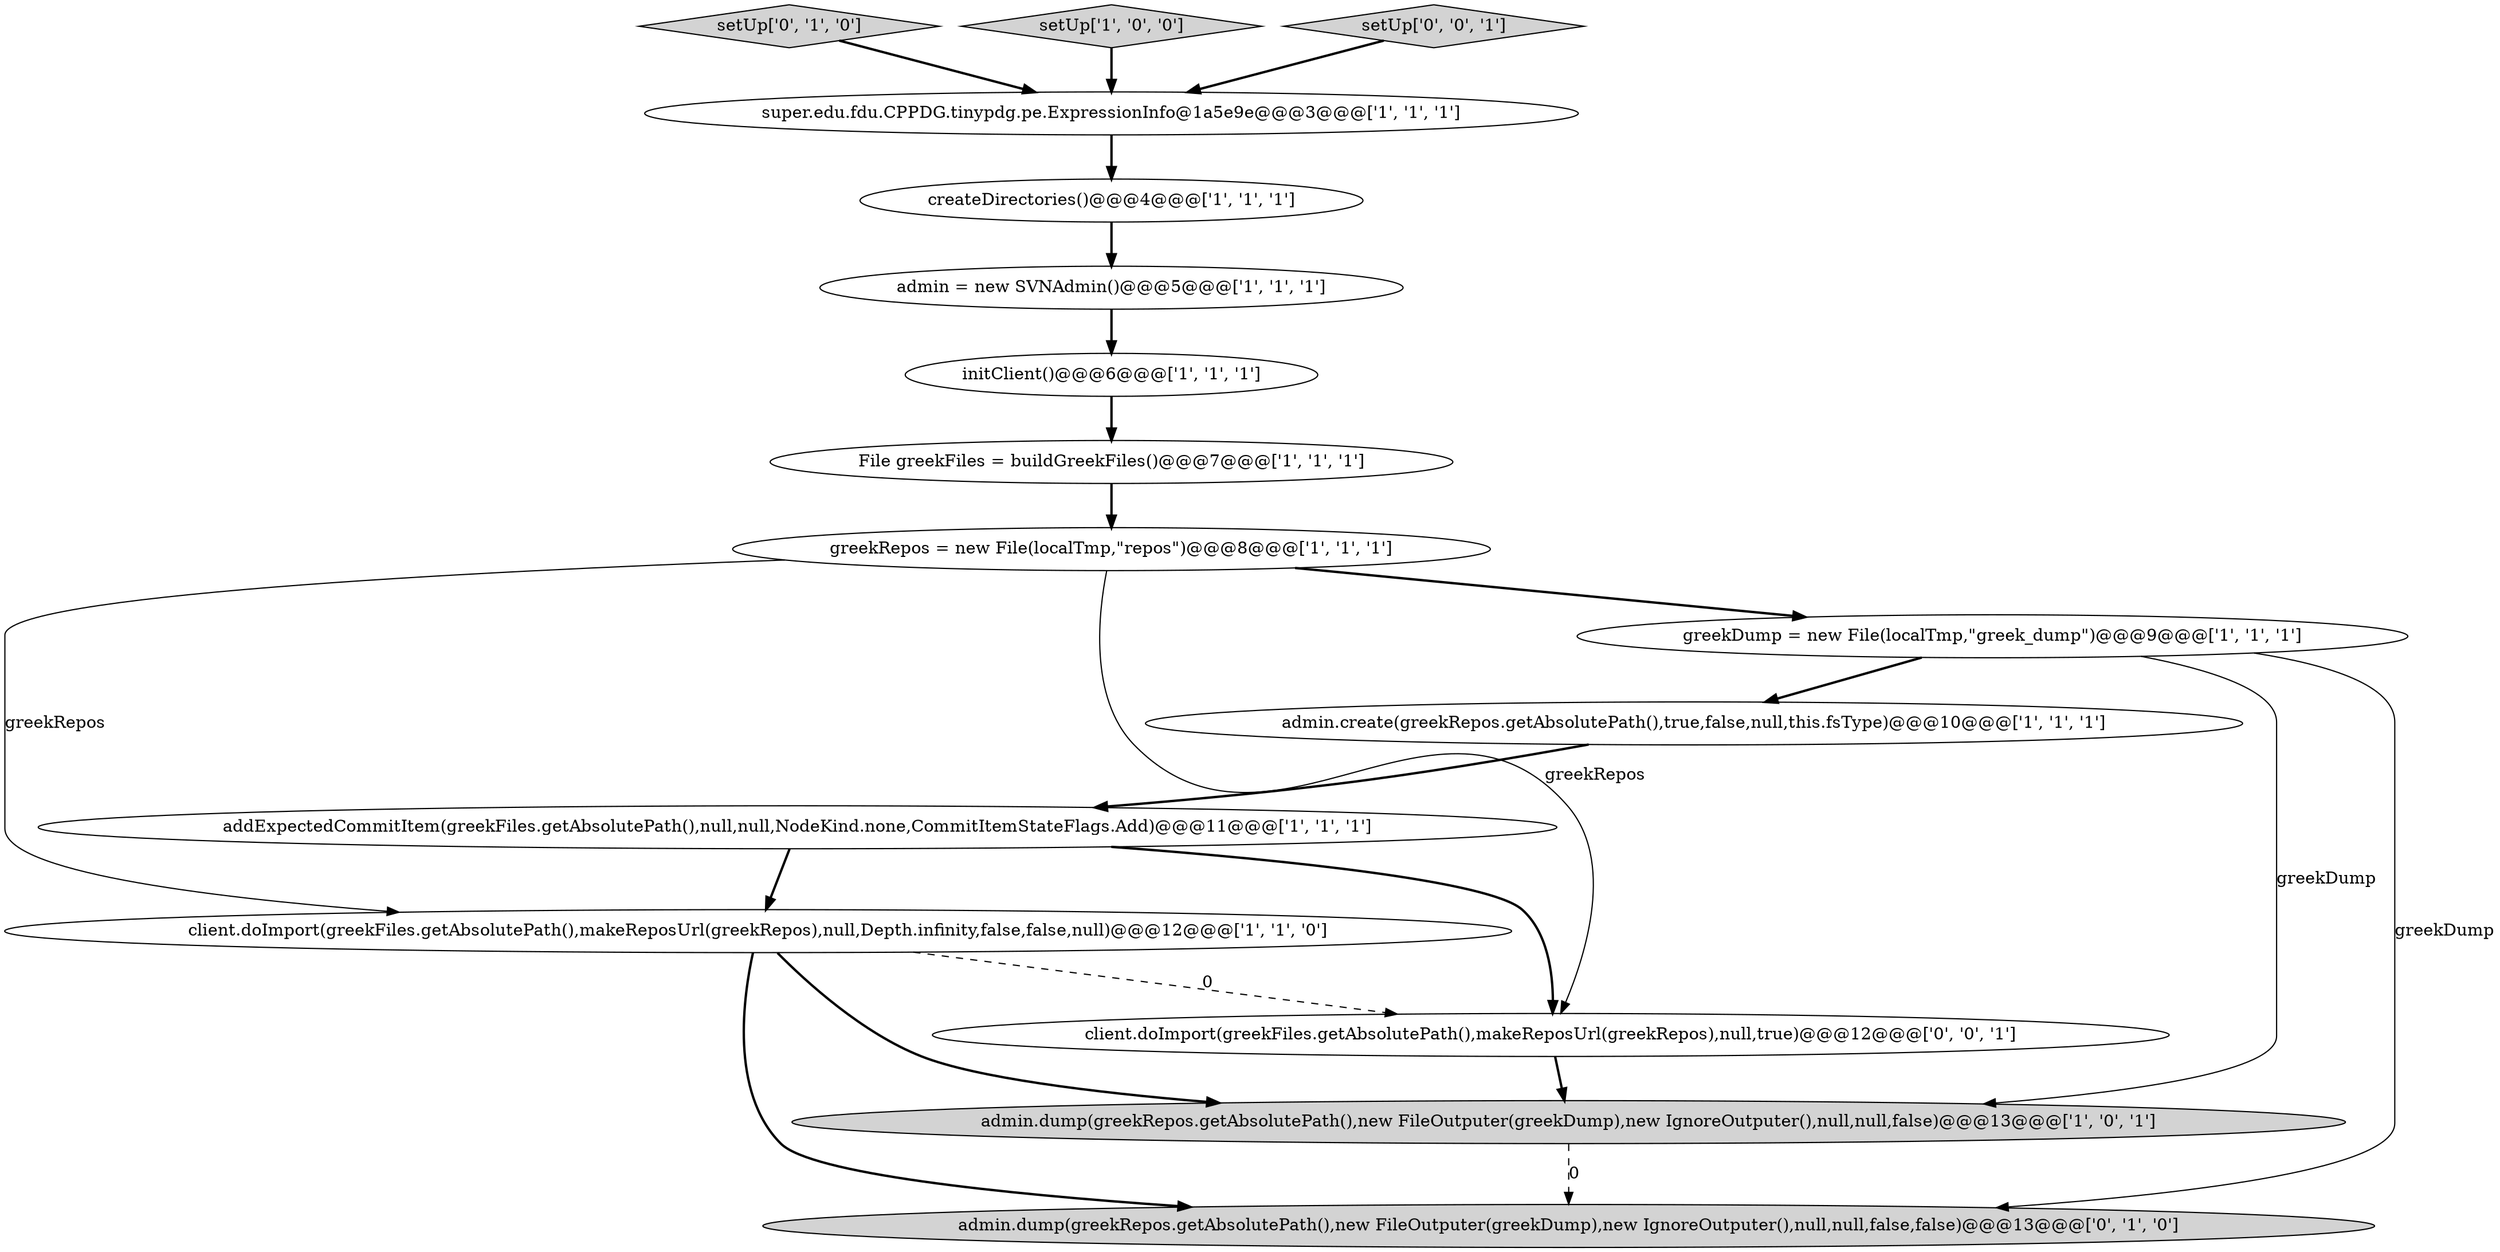 digraph {
10 [style = filled, label = "super.edu.fdu.CPPDG.tinypdg.pe.ExpressionInfo@1a5e9e@@@3@@@['1', '1', '1']", fillcolor = white, shape = ellipse image = "AAA0AAABBB1BBB"];
6 [style = filled, label = "initClient()@@@6@@@['1', '1', '1']", fillcolor = white, shape = ellipse image = "AAA0AAABBB1BBB"];
8 [style = filled, label = "File greekFiles = buildGreekFiles()@@@7@@@['1', '1', '1']", fillcolor = white, shape = ellipse image = "AAA0AAABBB1BBB"];
13 [style = filled, label = "setUp['0', '1', '0']", fillcolor = lightgray, shape = diamond image = "AAA0AAABBB2BBB"];
7 [style = filled, label = "setUp['1', '0', '0']", fillcolor = lightgray, shape = diamond image = "AAA0AAABBB1BBB"];
11 [style = filled, label = "client.doImport(greekFiles.getAbsolutePath(),makeReposUrl(greekRepos),null,Depth.infinity,false,false,null)@@@12@@@['1', '1', '0']", fillcolor = white, shape = ellipse image = "AAA0AAABBB1BBB"];
4 [style = filled, label = "admin.dump(greekRepos.getAbsolutePath(),new FileOutputer(greekDump),new IgnoreOutputer(),null,null,false)@@@13@@@['1', '0', '1']", fillcolor = lightgray, shape = ellipse image = "AAA0AAABBB1BBB"];
12 [style = filled, label = "admin.dump(greekRepos.getAbsolutePath(),new FileOutputer(greekDump),new IgnoreOutputer(),null,null,false,false)@@@13@@@['0', '1', '0']", fillcolor = lightgray, shape = ellipse image = "AAA1AAABBB2BBB"];
5 [style = filled, label = "createDirectories()@@@4@@@['1', '1', '1']", fillcolor = white, shape = ellipse image = "AAA0AAABBB1BBB"];
15 [style = filled, label = "setUp['0', '0', '1']", fillcolor = lightgray, shape = diamond image = "AAA0AAABBB3BBB"];
2 [style = filled, label = "greekDump = new File(localTmp,\"greek_dump\")@@@9@@@['1', '1', '1']", fillcolor = white, shape = ellipse image = "AAA0AAABBB1BBB"];
1 [style = filled, label = "greekRepos = new File(localTmp,\"repos\")@@@8@@@['1', '1', '1']", fillcolor = white, shape = ellipse image = "AAA0AAABBB1BBB"];
9 [style = filled, label = "admin = new SVNAdmin()@@@5@@@['1', '1', '1']", fillcolor = white, shape = ellipse image = "AAA0AAABBB1BBB"];
3 [style = filled, label = "admin.create(greekRepos.getAbsolutePath(),true,false,null,this.fsType)@@@10@@@['1', '1', '1']", fillcolor = white, shape = ellipse image = "AAA0AAABBB1BBB"];
0 [style = filled, label = "addExpectedCommitItem(greekFiles.getAbsolutePath(),null,null,NodeKind.none,CommitItemStateFlags.Add)@@@11@@@['1', '1', '1']", fillcolor = white, shape = ellipse image = "AAA0AAABBB1BBB"];
14 [style = filled, label = "client.doImport(greekFiles.getAbsolutePath(),makeReposUrl(greekRepos),null,true)@@@12@@@['0', '0', '1']", fillcolor = white, shape = ellipse image = "AAA0AAABBB3BBB"];
1->11 [style = solid, label="greekRepos"];
11->4 [style = bold, label=""];
11->12 [style = bold, label=""];
4->12 [style = dashed, label="0"];
7->10 [style = bold, label=""];
2->4 [style = solid, label="greekDump"];
1->14 [style = solid, label="greekRepos"];
5->9 [style = bold, label=""];
6->8 [style = bold, label=""];
0->11 [style = bold, label=""];
2->3 [style = bold, label=""];
9->6 [style = bold, label=""];
8->1 [style = bold, label=""];
3->0 [style = bold, label=""];
14->4 [style = bold, label=""];
13->10 [style = bold, label=""];
0->14 [style = bold, label=""];
15->10 [style = bold, label=""];
1->2 [style = bold, label=""];
10->5 [style = bold, label=""];
11->14 [style = dashed, label="0"];
2->12 [style = solid, label="greekDump"];
}
